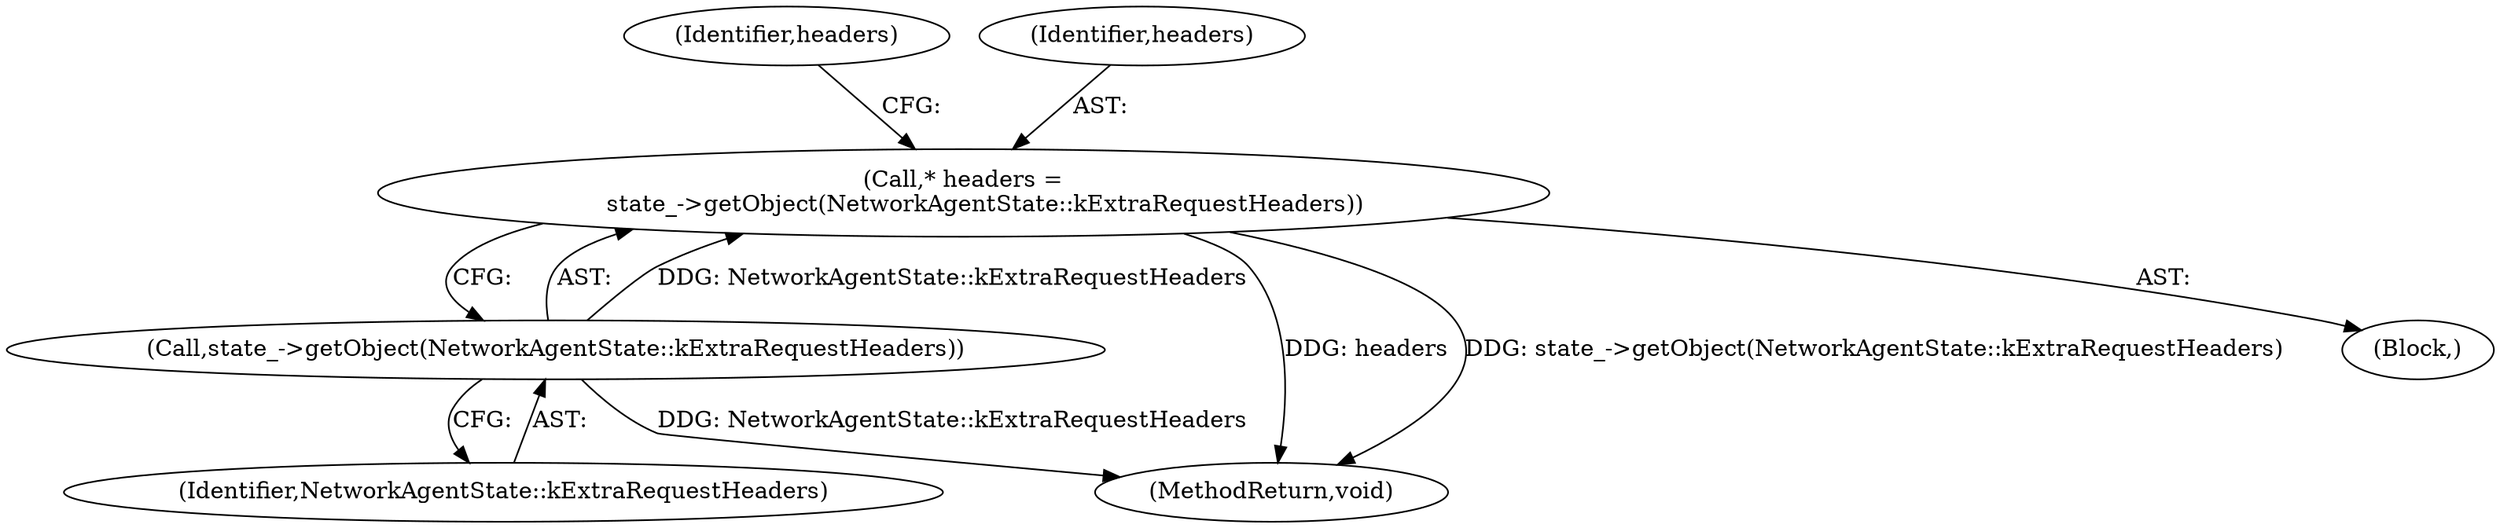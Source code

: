 digraph "0_Chrome_1c40f9042ae2d6ee7483d72998aabb5e73b2ff60_1@pointer" {
"1000126" [label="(Call,* headers =\n      state_->getObject(NetworkAgentState::kExtraRequestHeaders))"];
"1000128" [label="(Call,state_->getObject(NetworkAgentState::kExtraRequestHeaders))"];
"1000211" [label="(MethodReturn,void)"];
"1000129" [label="(Identifier,NetworkAgentState::kExtraRequestHeaders)"];
"1000126" [label="(Call,* headers =\n      state_->getObject(NetworkAgentState::kExtraRequestHeaders))"];
"1000131" [label="(Identifier,headers)"];
"1000127" [label="(Identifier,headers)"];
"1000128" [label="(Call,state_->getObject(NetworkAgentState::kExtraRequestHeaders))"];
"1000108" [label="(Block,)"];
"1000126" -> "1000108"  [label="AST: "];
"1000126" -> "1000128"  [label="CFG: "];
"1000127" -> "1000126"  [label="AST: "];
"1000128" -> "1000126"  [label="AST: "];
"1000131" -> "1000126"  [label="CFG: "];
"1000126" -> "1000211"  [label="DDG: headers"];
"1000126" -> "1000211"  [label="DDG: state_->getObject(NetworkAgentState::kExtraRequestHeaders)"];
"1000128" -> "1000126"  [label="DDG: NetworkAgentState::kExtraRequestHeaders"];
"1000128" -> "1000129"  [label="CFG: "];
"1000129" -> "1000128"  [label="AST: "];
"1000128" -> "1000211"  [label="DDG: NetworkAgentState::kExtraRequestHeaders"];
}
